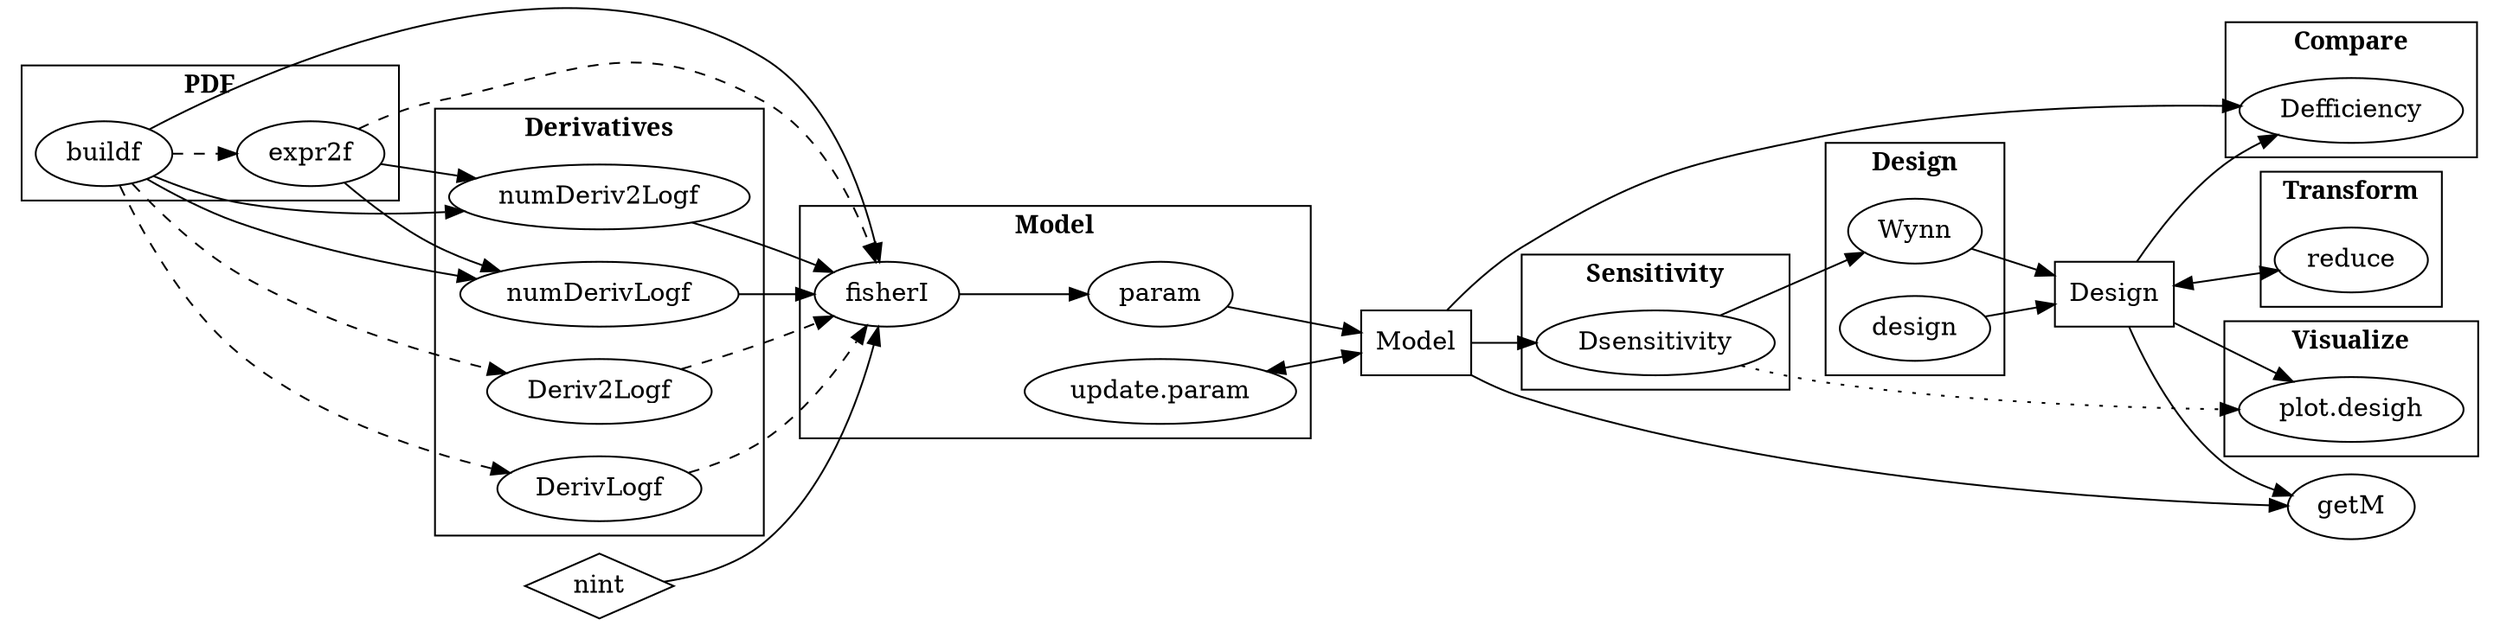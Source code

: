 digraph {
    rankdir = LR

    subgraph cluster_buildPDF {
        label = "PDF"
        fontname = bold
        buildf -> expr2f [style=dashed]
    }

    subgraph cluster_deriv {
        label = "Derivatives"
        fontname = bold
        numDerivLogf
        numDeriv2Logf
        DerivLogf
        Deriv2Logf
    }

    buildf -> numDerivLogf
    buildf -> numDeriv2Logf
    expr2f -> numDerivLogf
    expr2f -> numDeriv2Logf
    buildf -> DerivLogf [style=dashed]
    buildf -> Deriv2Logf [style=dashed]

    nint [shape=diamond]
    Model [shape=box]

    subgraph cluster_model {
        label = "Model"
        fontname = bold
        fisherI
        { rank=same param "update.param" }
        fisherI -> param
    }

    buildf -> fisherI
    expr2f -> fisherI [style=dashed]
    numDerivLogf -> fisherI
    numDeriv2Logf -> fisherI
    DerivLogf -> fisherI [style=dashed]
    Deriv2Logf -> fisherI [style=dashed]
    nint -> fisherI
    param -> Model
    "update.param" -> Model [dir=both]

    subgraph cluster_sens {
        label = "Sensitivity"
        fontname = bold
        Dsensitivity
    }

    Model -> Dsensitivity

    Design [shape=box]

    subgraph cluster_design {
        label = "Design"
        fontname = bold
        Wynn
        design
    }

    Dsensitivity -> Wynn
    Wynn -> Design
    design -> Design

    subgraph cluster_compare {
        label = "Compare"
        fontname = bold
        Defficiency
    }

    Design -> Defficiency
    Model -> Defficiency

    subgraph cluster_transform {
        label = "Transform"
        fontname = bold
        reduce
    }

    Design -> reduce [dir=both]

    subgraph cluster_visualize {
        label = "Visualize"
        fontname = bold
        "plot.desigh"
    }

    Design -> "plot.desigh"
    Dsensitivity -> "plot.desigh" [style=dotted]

    Model -> getM
    Design -> getM

    //subgraph cluster_helper {
        //integrateA
        //rowmatch
        //roworder
        //seq1
        //getM
    //}
}
